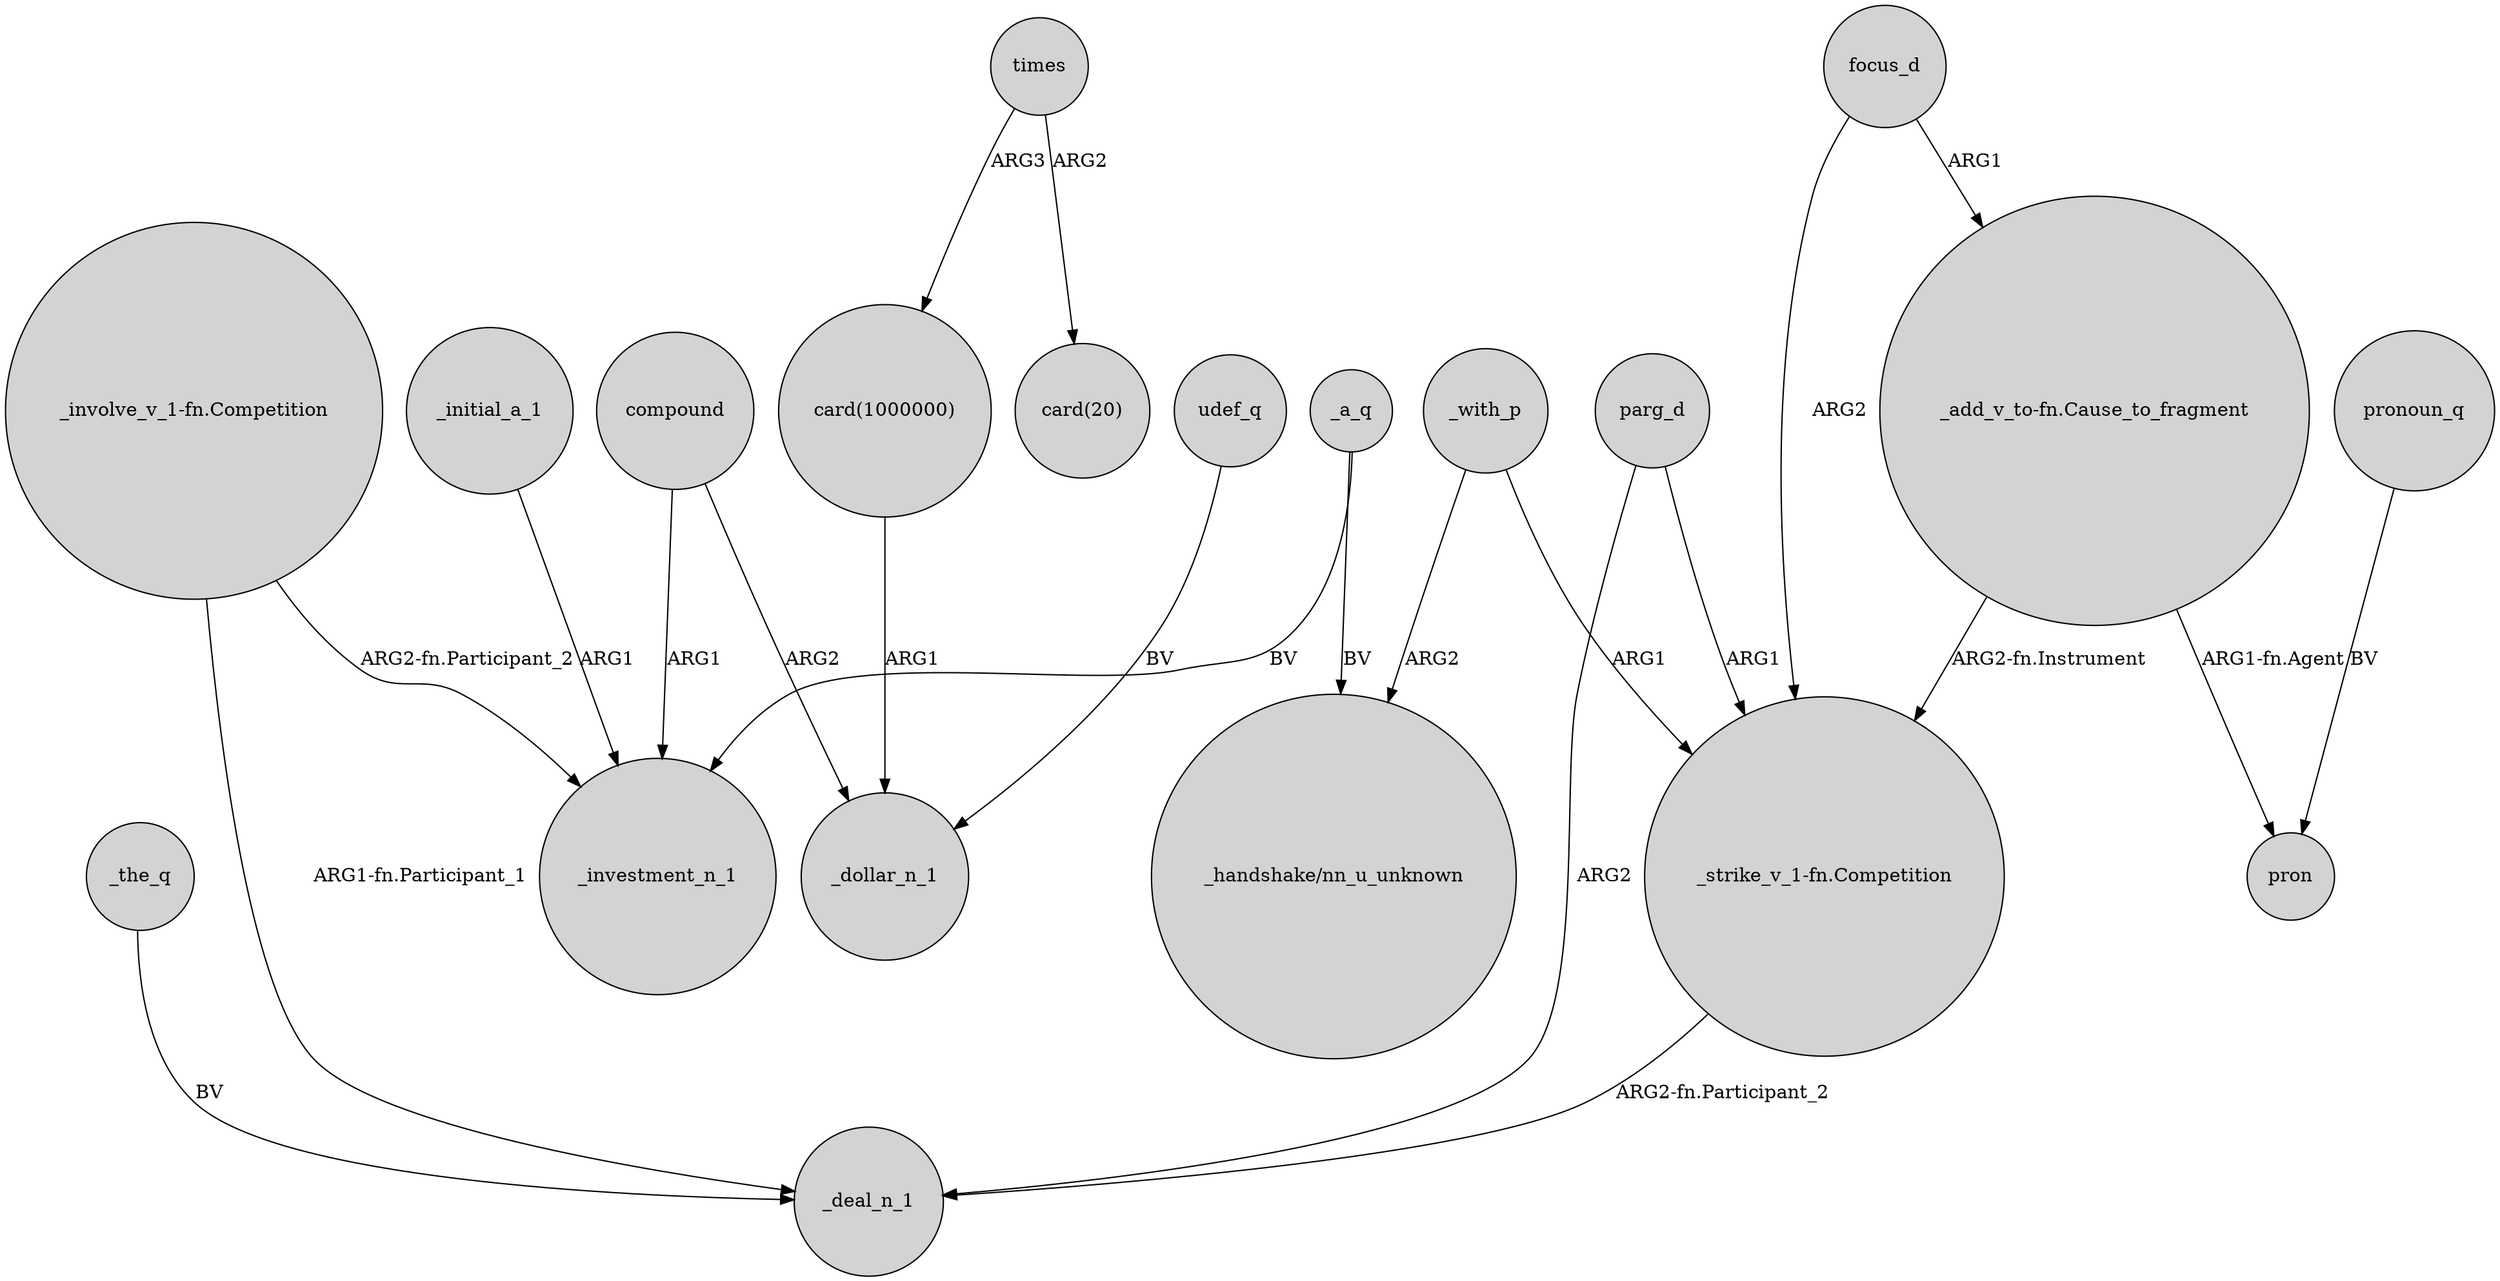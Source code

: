 digraph {
	node [shape=circle style=filled]
	"_strike_v_1-fn.Competition" -> _deal_n_1 [label="ARG2-fn.Participant_2"]
	focus_d -> "_strike_v_1-fn.Competition" [label=ARG2]
	_initial_a_1 -> _investment_n_1 [label=ARG1]
	focus_d -> "_add_v_to-fn.Cause_to_fragment" [label=ARG1]
	_the_q -> _deal_n_1 [label=BV]
	compound -> _investment_n_1 [label=ARG1]
	"_involve_v_1-fn.Competition" -> _investment_n_1 [label="ARG2-fn.Participant_2"]
	"_involve_v_1-fn.Competition" -> _deal_n_1 [label="ARG1-fn.Participant_1"]
	parg_d -> _deal_n_1 [label=ARG2]
	times -> "card(1000000)" [label=ARG3]
	"_add_v_to-fn.Cause_to_fragment" -> pron [label="ARG1-fn.Agent"]
	compound -> _dollar_n_1 [label=ARG2]
	parg_d -> "_strike_v_1-fn.Competition" [label=ARG1]
	pronoun_q -> pron [label=BV]
	_with_p -> "_strike_v_1-fn.Competition" [label=ARG1]
	_a_q -> _investment_n_1 [label=BV]
	udef_q -> _dollar_n_1 [label=BV]
	"card(1000000)" -> _dollar_n_1 [label=ARG1]
	times -> "card(20)" [label=ARG2]
	"_add_v_to-fn.Cause_to_fragment" -> "_strike_v_1-fn.Competition" [label="ARG2-fn.Instrument"]
	_with_p -> "_handshake/nn_u_unknown" [label=ARG2]
	_a_q -> "_handshake/nn_u_unknown" [label=BV]
}
